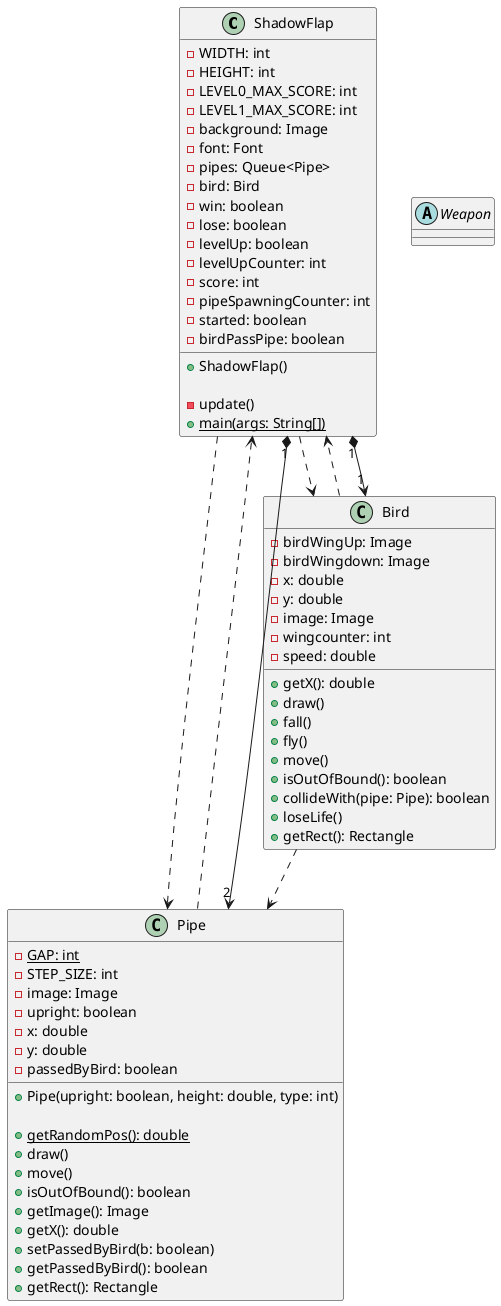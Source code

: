 @startuml
class ShadowFlap {
	- WIDTH: int
	- HEIGHT: int
	- LEVEL0_MAX_SCORE: int
	- LEVEL1_MAX_SCORE: int
	- background: Image
	- font: Font
	- pipes: Queue<Pipe>
	- bird: Bird
	- win: boolean
	- lose: boolean
	- levelUp: boolean
	- levelUpCounter: int
	- score: int
	- pipeSpawningCounter: int
	- started: boolean
	- birdPassPipe: boolean

	+ ShadowFlap()

	- update()
	+ main(args: String[]) {static}
}

class Pipe {
    - GAP: int {static}
    - STEP_SIZE: int
	- image: Image
	- upright: boolean
	- x: double
	- y: double
	- passedByBird: boolean

	+ Pipe(upright: boolean, height: double, type: int)

	+ getRandomPos(): double {static}
	+ draw()
	+ move()
	+ isOutOfBound(): boolean
	+ getImage(): Image
	+ getX(): double
	+ setPassedByBird(b: boolean)
	+ getPassedByBird(): boolean
	+ getRect(): Rectangle
}

class Bird {
	- birdWingUp: Image
	- birdWingdown: Image
	- x: double
	- y: double
	- image: Image
	- wingcounter: int
	- speed: double

	+ getX(): double
	+ draw()
	+ fall()
	+ fly()
	+ move()
	+ isOutOfBound(): boolean
	+ collideWith(pipe: Pipe): boolean
	+ loseLife()
	+ getRect(): Rectangle
}

abstract class Weapon {

}

ShadowFlap ..> Bird
ShadowFlap ..> Pipe
Bird ..> ShadowFlap
Pipe ..> ShadowFlap
Bird ..> Pipe
Pipe "2" <--* "1" ShadowFlap
Bird "1" <--* "1" ShadowFlap
@enduml
